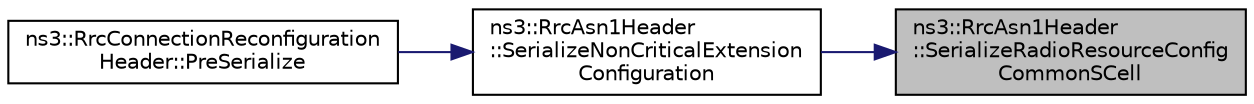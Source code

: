 digraph "ns3::RrcAsn1Header::SerializeRadioResourceConfigCommonSCell"
{
 // LATEX_PDF_SIZE
  edge [fontname="Helvetica",fontsize="10",labelfontname="Helvetica",labelfontsize="10"];
  node [fontname="Helvetica",fontsize="10",shape=record];
  rankdir="RL";
  Node1 [label="ns3::RrcAsn1Header\l::SerializeRadioResourceConfig\lCommonSCell",height=0.2,width=0.4,color="black", fillcolor="grey75", style="filled", fontcolor="black",tooltip="Serialize radio resource config common SCell function."];
  Node1 -> Node2 [dir="back",color="midnightblue",fontsize="10",style="solid",fontname="Helvetica"];
  Node2 [label="ns3::RrcAsn1Header\l::SerializeNonCriticalExtension\lConfiguration",height=0.2,width=0.4,color="black", fillcolor="white", style="filled",URL="$classns3_1_1_rrc_asn1_header.html#a078c5e746bca21a95d780f4e5ac3d182",tooltip="Serialize non critical extension config function."];
  Node2 -> Node3 [dir="back",color="midnightblue",fontsize="10",style="solid",fontname="Helvetica"];
  Node3 [label="ns3::RrcConnectionReconfiguration\lHeader::PreSerialize",height=0.2,width=0.4,color="black", fillcolor="white", style="filled",URL="$classns3_1_1_rrc_connection_reconfiguration_header.html#a33ad4ad4e4c4c3cf234a36979727fc61",tooltip="This function serializes class attributes to m_serializationResult local Buffer."];
}
